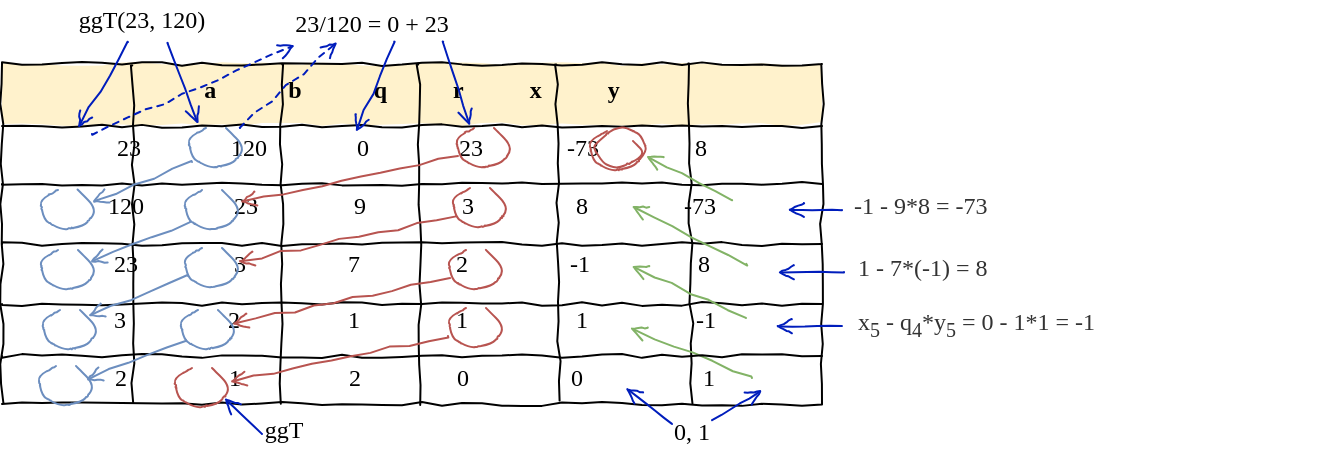 <mxfile version="11.3.0" type="device" pages="1"><diagram id="JFVXeWus5JLkwnHQF68M" name="Page-1"><mxGraphModel dx="697" dy="399" grid="1" gridSize="10" guides="1" tooltips="1" connect="1" arrows="1" fold="1" page="1" pageScale="1" pageWidth="827" pageHeight="1169" math="0" shadow="0"><root><mxCell id="0"/><mxCell id="1" parent="0"/><mxCell id="-OxE2ttaLLdTc3U0fN9q-11" value="" style="rounded=0;whiteSpace=wrap;html=1;comic=1;fillColor=#fff2cc;strokeColor=none;" parent="1" vertex="1"><mxGeometry x="90" y="410" width="410" height="30" as="geometry"/></mxCell><mxCell id="-OxE2ttaLLdTc3U0fN9q-1" value="&lt;font face=&quot;Comic Sans MS&quot;&gt;&lt;b&gt;&amp;nbsp;a&amp;nbsp; &amp;nbsp; &amp;nbsp; &amp;nbsp; &amp;nbsp; &amp;nbsp; b&amp;nbsp; &amp;nbsp; &amp;nbsp; &amp;nbsp; &amp;nbsp; &amp;nbsp; q&amp;nbsp; &amp;nbsp; &amp;nbsp; &amp;nbsp; &amp;nbsp; &amp;nbsp;r&amp;nbsp; &amp;nbsp; &amp;nbsp; &amp;nbsp; &amp;nbsp; &amp;nbsp;x&amp;nbsp; &amp;nbsp; &amp;nbsp; &amp;nbsp; &amp;nbsp; &amp;nbsp;y&amp;nbsp;&lt;/b&gt;&lt;br&gt;&lt;br&gt;23&amp;nbsp; &amp;nbsp; &amp;nbsp; &amp;nbsp; &amp;nbsp; &amp;nbsp; &amp;nbsp; &amp;nbsp;120&amp;nbsp; &amp;nbsp; &amp;nbsp; &amp;nbsp; &amp;nbsp; &amp;nbsp; &amp;nbsp; &amp;nbsp;0&amp;nbsp; &amp;nbsp; &amp;nbsp; &amp;nbsp; &amp;nbsp; &amp;nbsp; &amp;nbsp; &amp;nbsp;23&amp;nbsp; &amp;nbsp; &amp;nbsp; &amp;nbsp; &amp;nbsp; &amp;nbsp; &amp;nbsp; -73&amp;nbsp; &amp;nbsp; &amp;nbsp; &amp;nbsp; &amp;nbsp; &amp;nbsp; &amp;nbsp; &amp;nbsp; 8&lt;br&gt;&lt;br&gt;&amp;nbsp;120&amp;nbsp; &amp;nbsp; &amp;nbsp; &amp;nbsp; &amp;nbsp; &amp;nbsp; &amp;nbsp; &amp;nbsp;23&amp;nbsp; &amp;nbsp; &amp;nbsp; &amp;nbsp; &amp;nbsp; &amp;nbsp; &amp;nbsp; &amp;nbsp; 9&amp;nbsp; &amp;nbsp; &amp;nbsp; &amp;nbsp; &amp;nbsp; &amp;nbsp; &amp;nbsp; &amp;nbsp; 3&amp;nbsp; &amp;nbsp; &amp;nbsp; &amp;nbsp; &amp;nbsp; &amp;nbsp; &amp;nbsp; &amp;nbsp; &amp;nbsp;8&amp;nbsp; &amp;nbsp; &amp;nbsp; &amp;nbsp; &amp;nbsp; &amp;nbsp; &amp;nbsp; &amp;nbsp; -73&amp;nbsp;&lt;br&gt;&amp;nbsp;&lt;br&gt;&amp;nbsp; 23&amp;nbsp; &amp;nbsp; &amp;nbsp; &amp;nbsp; &amp;nbsp; &amp;nbsp; &amp;nbsp; &amp;nbsp; 3&amp;nbsp; &amp;nbsp; &amp;nbsp; &amp;nbsp; &amp;nbsp; &amp;nbsp; &amp;nbsp; &amp;nbsp; &amp;nbsp;7&amp;nbsp; &amp;nbsp; &amp;nbsp; &amp;nbsp; &amp;nbsp; &amp;nbsp; &amp;nbsp; &amp;nbsp; 2&amp;nbsp; &amp;nbsp; &amp;nbsp; &amp;nbsp; &amp;nbsp; &amp;nbsp; &amp;nbsp; &amp;nbsp; &amp;nbsp;-1&amp;nbsp; &amp;nbsp; &amp;nbsp; &amp;nbsp; &amp;nbsp; &amp;nbsp; &amp;nbsp; &amp;nbsp; &amp;nbsp; 8&amp;nbsp;&amp;nbsp;&lt;br&gt;&lt;br&gt;&amp;nbsp;3&amp;nbsp; &amp;nbsp; &amp;nbsp; &amp;nbsp; &amp;nbsp; &amp;nbsp; &amp;nbsp; &amp;nbsp; &amp;nbsp;2&amp;nbsp; &amp;nbsp; &amp;nbsp; &amp;nbsp; &amp;nbsp; &amp;nbsp; &amp;nbsp; &amp;nbsp; &amp;nbsp; 1&amp;nbsp; &amp;nbsp; &amp;nbsp; &amp;nbsp; &amp;nbsp; &amp;nbsp; &amp;nbsp; &amp;nbsp; 1&amp;nbsp; &amp;nbsp; &amp;nbsp; &amp;nbsp; &amp;nbsp; &amp;nbsp; &amp;nbsp; &amp;nbsp; &amp;nbsp; 1&amp;nbsp; &amp;nbsp; &amp;nbsp; &amp;nbsp; &amp;nbsp; &amp;nbsp; &amp;nbsp; &amp;nbsp; &amp;nbsp;&amp;nbsp;-1&lt;br&gt;&lt;br&gt;&amp;nbsp;2&lt;/font&gt;&lt;span style=&quot;font-family: &amp;#34;comic sans ms&amp;#34;&quot;&gt;&amp;nbsp; &amp;nbsp; &amp;nbsp; &amp;nbsp; &amp;nbsp; &amp;nbsp; &amp;nbsp; &amp;nbsp; &amp;nbsp;1&amp;nbsp; &amp;nbsp; &amp;nbsp; &amp;nbsp; &amp;nbsp; &amp;nbsp; &amp;nbsp; &amp;nbsp; &amp;nbsp; 2&lt;/span&gt;&lt;span style=&quot;font-family: &amp;#34;comic sans ms&amp;#34;&quot;&gt;&amp;nbsp; &amp;nbsp; &amp;nbsp; &amp;nbsp; &amp;nbsp; &amp;nbsp; &amp;nbsp; &amp;nbsp; 0&amp;nbsp; &amp;nbsp; &amp;nbsp; &amp;nbsp; &amp;nbsp; &amp;nbsp; &amp;nbsp;&amp;nbsp;&amp;nbsp; &amp;nbsp;0&amp;nbsp; &amp;nbsp; &amp;nbsp; &amp;nbsp; &amp;nbsp; &amp;nbsp; &amp;nbsp; &amp;nbsp; &amp;nbsp; &amp;nbsp; 1&lt;/span&gt;&lt;font face=&quot;Comic Sans MS&quot;&gt;&lt;br&gt;&lt;/font&gt;" style="rounded=0;whiteSpace=wrap;html=1;comic=1;fillColor=none;" parent="1" vertex="1"><mxGeometry x="90" y="410" width="410" height="170" as="geometry"/></mxCell><mxCell id="-OxE2ttaLLdTc3U0fN9q-2" value="" style="endArrow=none;html=1;entryX=1;entryY=0.25;entryDx=0;entryDy=0;exitX=0;exitY=0.25;exitDx=0;exitDy=0;comic=1;" parent="1" edge="1"><mxGeometry width="50" height="50" relative="1" as="geometry"><mxPoint x="90" y="441" as="sourcePoint"/><mxPoint x="500" y="441" as="targetPoint"/></mxGeometry></mxCell><mxCell id="-OxE2ttaLLdTc3U0fN9q-3" value="" style="endArrow=none;html=1;entryX=1;entryY=0.25;entryDx=0;entryDy=0;exitX=0;exitY=0.25;exitDx=0;exitDy=0;comic=1;" parent="1" edge="1"><mxGeometry width="50" height="50" relative="1" as="geometry"><mxPoint x="90" y="470" as="sourcePoint"/><mxPoint x="500" y="470" as="targetPoint"/></mxGeometry></mxCell><mxCell id="-OxE2ttaLLdTc3U0fN9q-4" value="" style="endArrow=none;html=1;entryX=1;entryY=0.25;entryDx=0;entryDy=0;exitX=0;exitY=0.25;exitDx=0;exitDy=0;comic=1;" parent="1" edge="1"><mxGeometry width="50" height="50" relative="1" as="geometry"><mxPoint x="90" y="500" as="sourcePoint"/><mxPoint x="500" y="500" as="targetPoint"/></mxGeometry></mxCell><mxCell id="-OxE2ttaLLdTc3U0fN9q-5" value="" style="endArrow=none;html=1;entryX=1;entryY=0.25;entryDx=0;entryDy=0;exitX=0;exitY=0.25;exitDx=0;exitDy=0;comic=1;" parent="1" edge="1"><mxGeometry width="50" height="50" relative="1" as="geometry"><mxPoint x="90" y="530" as="sourcePoint"/><mxPoint x="500" y="530" as="targetPoint"/></mxGeometry></mxCell><mxCell id="-OxE2ttaLLdTc3U0fN9q-6" value="" style="endArrow=none;html=1;entryX=0.16;entryY=0.997;entryDx=0;entryDy=0;exitX=0.154;exitY=0.005;exitDx=0;exitDy=0;comic=1;exitPerimeter=0;entryPerimeter=0;" parent="1" target="-OxE2ttaLLdTc3U0fN9q-1" edge="1"><mxGeometry width="50" height="50" relative="1" as="geometry"><mxPoint x="155.14" y="410.75" as="sourcePoint"/><mxPoint x="155.14" y="560.75" as="targetPoint"/></mxGeometry></mxCell><mxCell id="-OxE2ttaLLdTc3U0fN9q-7" value="" style="endArrow=none;html=1;entryX=0.34;entryY=0.999;entryDx=0;entryDy=0;exitX=0.154;exitY=0.005;exitDx=0;exitDy=0;comic=1;exitPerimeter=0;entryPerimeter=0;" parent="1" target="-OxE2ttaLLdTc3U0fN9q-1" edge="1"><mxGeometry width="50" height="50" relative="1" as="geometry"><mxPoint x="230.14" y="410.25" as="sourcePoint"/><mxPoint x="230.14" y="560.25" as="targetPoint"/></mxGeometry></mxCell><mxCell id="-OxE2ttaLLdTc3U0fN9q-8" value="" style="endArrow=none;html=1;entryX=0.51;entryY=1.003;entryDx=0;entryDy=0;exitX=0.154;exitY=0.005;exitDx=0;exitDy=0;comic=1;exitPerimeter=0;entryPerimeter=0;" parent="1" target="-OxE2ttaLLdTc3U0fN9q-1" edge="1"><mxGeometry width="50" height="50" relative="1" as="geometry"><mxPoint x="298.14" y="410.25" as="sourcePoint"/><mxPoint x="298.14" y="560.25" as="targetPoint"/></mxGeometry></mxCell><mxCell id="-OxE2ttaLLdTc3U0fN9q-9" value="" style="endArrow=none;html=1;entryX=0.68;entryY=0.99;entryDx=0;entryDy=0;exitX=0.154;exitY=0.005;exitDx=0;exitDy=0;comic=1;exitPerimeter=0;entryPerimeter=0;" parent="1" target="-OxE2ttaLLdTc3U0fN9q-1" edge="1"><mxGeometry width="50" height="50" relative="1" as="geometry"><mxPoint x="367.14" y="410.25" as="sourcePoint"/><mxPoint x="367.14" y="560.25" as="targetPoint"/></mxGeometry></mxCell><mxCell id="-OxE2ttaLLdTc3U0fN9q-10" value="" style="endArrow=none;html=1;exitX=0.154;exitY=0.005;exitDx=0;exitDy=0;comic=1;exitPerimeter=0;entryX=0.842;entryY=0.998;entryDx=0;entryDy=0;entryPerimeter=0;" parent="1" target="-OxE2ttaLLdTc3U0fN9q-1" edge="1"><mxGeometry width="50" height="50" relative="1" as="geometry"><mxPoint x="433.14" y="409.75" as="sourcePoint"/><mxPoint x="435" y="574" as="targetPoint"/></mxGeometry></mxCell><mxCell id="-OxE2ttaLLdTc3U0fN9q-13" value="" style="endArrow=none;html=1;comic=1;fillColor=#dae8fc;strokeColor=#6c8ebf;" parent="1" edge="1"><mxGeometry width="50" height="50" relative="1" as="geometry"><mxPoint x="202" y="442" as="sourcePoint"/><mxPoint x="192" y="442" as="targetPoint"/><Array as="points"><mxPoint x="212" y="452"/><mxPoint x="205" y="460"/><mxPoint x="194" y="462"/><mxPoint x="185" y="457"/><mxPoint x="183" y="447"/></Array></mxGeometry></mxCell><mxCell id="-OxE2ttaLLdTc3U0fN9q-14" value="" style="endArrow=none;html=1;comic=1;fillColor=#dae8fc;strokeColor=#6c8ebf;" parent="1" edge="1"><mxGeometry width="50" height="50" relative="1" as="geometry"><mxPoint x="128" y="473" as="sourcePoint"/><mxPoint x="118" y="473" as="targetPoint"/><Array as="points"><mxPoint x="138" y="483"/><mxPoint x="131" y="491"/><mxPoint x="120" y="493"/><mxPoint x="111" y="488"/><mxPoint x="109" y="478"/></Array></mxGeometry></mxCell><mxCell id="-OxE2ttaLLdTc3U0fN9q-15" value="" style="endArrow=open;html=1;comic=1;endFill=0;fillColor=#dae8fc;strokeColor=#6c8ebf;" parent="1" edge="1"><mxGeometry width="50" height="50" relative="1" as="geometry"><mxPoint x="185" y="459" as="sourcePoint"/><mxPoint x="135" y="479" as="targetPoint"/></mxGeometry></mxCell><mxCell id="-OxE2ttaLLdTc3U0fN9q-16" value="" style="endArrow=none;html=1;comic=1;fillColor=#dae8fc;strokeColor=#6c8ebf;" parent="1" edge="1"><mxGeometry width="50" height="50" relative="1" as="geometry"><mxPoint x="200" y="473" as="sourcePoint"/><mxPoint x="190" y="473" as="targetPoint"/><Array as="points"><mxPoint x="210" y="483"/><mxPoint x="203" y="491"/><mxPoint x="192" y="493"/><mxPoint x="183" y="488"/><mxPoint x="181" y="478"/></Array></mxGeometry></mxCell><mxCell id="-OxE2ttaLLdTc3U0fN9q-17" value="" style="endArrow=none;html=1;comic=1;fillColor=#dae8fc;strokeColor=#6c8ebf;" parent="1" edge="1"><mxGeometry width="50" height="50" relative="1" as="geometry"><mxPoint x="128" y="503" as="sourcePoint"/><mxPoint x="118" y="503" as="targetPoint"/><Array as="points"><mxPoint x="138" y="513"/><mxPoint x="131" y="521"/><mxPoint x="120" y="523"/><mxPoint x="111" y="518"/><mxPoint x="109" y="508"/></Array></mxGeometry></mxCell><mxCell id="-OxE2ttaLLdTc3U0fN9q-18" value="" style="endArrow=open;html=1;comic=1;endFill=0;fillColor=#dae8fc;strokeColor=#6c8ebf;" parent="1" edge="1"><mxGeometry width="50" height="50" relative="1" as="geometry"><mxPoint x="184" y="489" as="sourcePoint"/><mxPoint x="134" y="509" as="targetPoint"/></mxGeometry></mxCell><mxCell id="-OxE2ttaLLdTc3U0fN9q-19" value="" style="endArrow=none;html=1;comic=1;fillColor=#dae8fc;strokeColor=#6c8ebf;" parent="1" edge="1"><mxGeometry width="50" height="50" relative="1" as="geometry"><mxPoint x="200" y="502" as="sourcePoint"/><mxPoint x="190" y="502" as="targetPoint"/><Array as="points"><mxPoint x="210" y="512"/><mxPoint x="203" y="520"/><mxPoint x="192" y="522"/><mxPoint x="183" y="517"/><mxPoint x="181" y="507"/></Array></mxGeometry></mxCell><mxCell id="-OxE2ttaLLdTc3U0fN9q-20" value="" style="endArrow=none;html=1;comic=1;fillColor=#dae8fc;strokeColor=#6c8ebf;" parent="1" edge="1"><mxGeometry width="50" height="50" relative="1" as="geometry"><mxPoint x="129" y="533" as="sourcePoint"/><mxPoint x="119" y="533" as="targetPoint"/><Array as="points"><mxPoint x="139" y="543"/><mxPoint x="132" y="551"/><mxPoint x="121" y="553"/><mxPoint x="112" y="548"/><mxPoint x="110" y="538"/></Array></mxGeometry></mxCell><mxCell id="-OxE2ttaLLdTc3U0fN9q-21" value="" style="endArrow=open;html=1;comic=1;endFill=0;fillColor=#dae8fc;strokeColor=#6c8ebf;" parent="1" edge="1"><mxGeometry width="50" height="50" relative="1" as="geometry"><mxPoint x="183" y="516" as="sourcePoint"/><mxPoint x="133" y="536" as="targetPoint"/></mxGeometry></mxCell><mxCell id="-OxE2ttaLLdTc3U0fN9q-22" value="" style="endArrow=none;html=1;comic=1;fillColor=#f8cecc;strokeColor=#b85450;" parent="1" edge="1"><mxGeometry width="50" height="50" relative="1" as="geometry"><mxPoint x="336" y="442" as="sourcePoint"/><mxPoint x="326" y="442" as="targetPoint"/><Array as="points"><mxPoint x="346" y="452"/><mxPoint x="339" y="460"/><mxPoint x="328" y="462"/><mxPoint x="319" y="457"/><mxPoint x="317" y="447"/></Array></mxGeometry></mxCell><mxCell id="-OxE2ttaLLdTc3U0fN9q-24" value="" style="endArrow=open;html=1;comic=1;endFill=0;fillColor=#f8cecc;strokeColor=#b85450;" parent="1" edge="1"><mxGeometry width="50" height="50" relative="1" as="geometry"><mxPoint x="318" y="456" as="sourcePoint"/><mxPoint x="209" y="479" as="targetPoint"/></mxGeometry></mxCell><mxCell id="-OxE2ttaLLdTc3U0fN9q-25" value="" style="endArrow=none;html=1;comic=1;fillColor=#f8cecc;strokeColor=#b85450;" parent="1" edge="1"><mxGeometry width="50" height="50" relative="1" as="geometry"><mxPoint x="334" y="472" as="sourcePoint"/><mxPoint x="324" y="472" as="targetPoint"/><Array as="points"><mxPoint x="344" y="482"/><mxPoint x="337" y="490"/><mxPoint x="326" y="492"/><mxPoint x="317" y="487"/><mxPoint x="315" y="477"/></Array></mxGeometry></mxCell><mxCell id="-OxE2ttaLLdTc3U0fN9q-26" value="" style="endArrow=open;html=1;comic=1;endFill=0;fillColor=#f8cecc;strokeColor=#b85450;" parent="1" edge="1"><mxGeometry width="50" height="50" relative="1" as="geometry"><mxPoint x="317" y="486" as="sourcePoint"/><mxPoint x="208" y="509" as="targetPoint"/></mxGeometry></mxCell><mxCell id="-OxE2ttaLLdTc3U0fN9q-27" value="" style="endArrow=none;html=1;comic=1;fillColor=#f8cecc;strokeColor=#b85450;" parent="1" edge="1"><mxGeometry width="50" height="50" relative="1" as="geometry"><mxPoint x="332" y="503" as="sourcePoint"/><mxPoint x="322" y="503" as="targetPoint"/><Array as="points"><mxPoint x="342" y="513"/><mxPoint x="335" y="521"/><mxPoint x="324" y="523"/><mxPoint x="315" y="518"/><mxPoint x="313" y="508"/></Array></mxGeometry></mxCell><mxCell id="-OxE2ttaLLdTc3U0fN9q-28" value="" style="endArrow=open;html=1;comic=1;endFill=0;fillColor=#f8cecc;strokeColor=#b85450;" parent="1" edge="1"><mxGeometry width="50" height="50" relative="1" as="geometry"><mxPoint x="314" y="517" as="sourcePoint"/><mxPoint x="205" y="540" as="targetPoint"/></mxGeometry></mxCell><mxCell id="-OxE2ttaLLdTc3U0fN9q-29" value="" style="endArrow=none;html=1;comic=1;fillColor=#f8cecc;strokeColor=#b85450;" parent="1" edge="1"><mxGeometry width="50" height="50" relative="1" as="geometry"><mxPoint x="195" y="562" as="sourcePoint"/><mxPoint x="185" y="562" as="targetPoint"/><Array as="points"><mxPoint x="205" y="572"/><mxPoint x="198" y="580"/><mxPoint x="187" y="582"/><mxPoint x="178" y="577"/><mxPoint x="176" y="567"/></Array></mxGeometry></mxCell><mxCell id="-OxE2ttaLLdTc3U0fN9q-30" value="" style="endArrow=open;html=1;comic=1;endFill=0;fillColor=#d5e8d4;strokeColor=#82b366;entryX=0.766;entryY=0.776;entryDx=0;entryDy=0;entryPerimeter=0;" parent="1" target="-OxE2ttaLLdTc3U0fN9q-1" edge="1"><mxGeometry width="50" height="50" relative="1" as="geometry"><mxPoint x="465" y="567" as="sourcePoint"/><mxPoint x="360" y="603" as="targetPoint"/></mxGeometry></mxCell><mxCell id="-OxE2ttaLLdTc3U0fN9q-31" value="" style="endArrow=open;html=1;comic=1;endFill=0;fillColor=#d5e8d4;strokeColor=#82b366;exitX=0.92;exitY=0.913;exitDx=0;exitDy=0;exitPerimeter=0;entryX=0.78;entryY=0.72;entryDx=0;entryDy=0;entryPerimeter=0;" parent="1" edge="1"><mxGeometry width="50" height="50" relative="1" as="geometry"><mxPoint x="462.2" y="509.95" as="sourcePoint"/><mxPoint x="404.8" y="481" as="targetPoint"/></mxGeometry></mxCell><mxCell id="-OxE2ttaLLdTc3U0fN9q-32" value="" style="endArrow=open;html=1;comic=1;endFill=0;fillColor=#d5e8d4;strokeColor=#82b366;" parent="1" edge="1"><mxGeometry width="50" height="50" relative="1" as="geometry"><mxPoint x="455" y="478" as="sourcePoint"/><mxPoint x="412" y="456" as="targetPoint"/></mxGeometry></mxCell><mxCell id="-OxE2ttaLLdTc3U0fN9q-33" value="ggT(23, 120)" style="text;html=1;strokeColor=none;fillColor=none;align=center;verticalAlign=middle;whiteSpace=wrap;rounded=0;comic=1;fontFamily=Comic Sans MS;" parent="1" vertex="1"><mxGeometry x="120" y="378" width="80" height="20" as="geometry"/></mxCell><mxCell id="-OxE2ttaLLdTc3U0fN9q-35" value="" style="endArrow=open;html=1;comic=1;endFill=0;fillColor=#0050ef;strokeColor=#001DBC;" parent="1" edge="1"><mxGeometry width="50" height="50" relative="1" as="geometry"><mxPoint x="153" y="399" as="sourcePoint"/><mxPoint x="128" y="442" as="targetPoint"/></mxGeometry></mxCell><mxCell id="-OxE2ttaLLdTc3U0fN9q-36" value="" style="endArrow=open;html=1;comic=1;endFill=0;fillColor=#0050ef;strokeColor=#001DBC;exitX=0.662;exitY=1.077;exitDx=0;exitDy=0;exitPerimeter=0;" parent="1" source="-OxE2ttaLLdTc3U0fN9q-33" edge="1"><mxGeometry width="50" height="50" relative="1" as="geometry"><mxPoint x="163" y="409" as="sourcePoint"/><mxPoint x="188" y="440" as="targetPoint"/></mxGeometry></mxCell><mxCell id="-OxE2ttaLLdTc3U0fN9q-37" value="23/120 = 0 + 23" style="text;html=1;strokeColor=none;fillColor=none;align=center;verticalAlign=middle;whiteSpace=wrap;rounded=0;comic=1;fontFamily=Comic Sans MS;" parent="1" vertex="1"><mxGeometry x="225" y="380" width="100" height="20" as="geometry"/></mxCell><mxCell id="-OxE2ttaLLdTc3U0fN9q-38" value="" style="endArrow=open;html=1;comic=1;endFill=0;fillColor=#0050ef;strokeColor=#001DBC;exitX=0.621;exitY=0.89;exitDx=0;exitDy=0;exitPerimeter=0;" parent="1" edge="1"><mxGeometry width="50" height="50" relative="1" as="geometry"><mxPoint x="286.1" y="398.8" as="sourcePoint"/><mxPoint x="267" y="444" as="targetPoint"/></mxGeometry></mxCell><mxCell id="-OxE2ttaLLdTc3U0fN9q-39" value="" style="endArrow=open;html=1;comic=1;endFill=0;fillColor=#0050ef;strokeColor=#001DBC;exitX=0.856;exitY=0.892;exitDx=0;exitDy=0;exitPerimeter=0;" parent="1" edge="1"><mxGeometry width="50" height="50" relative="1" as="geometry"><mxPoint x="310.6" y="398.84" as="sourcePoint"/><mxPoint x="324" y="441" as="targetPoint"/></mxGeometry></mxCell><mxCell id="-OxE2ttaLLdTc3U0fN9q-40" value="" style="endArrow=open;html=1;comic=1;endFill=0;fillColor=#0050ef;strokeColor=#001DBC;entryX=0.114;entryY=1.029;entryDx=0;entryDy=0;entryPerimeter=0;dashed=1;" parent="1" target="-OxE2ttaLLdTc3U0fN9q-37" edge="1"><mxGeometry width="50" height="50" relative="1" as="geometry"><mxPoint x="135" y="445" as="sourcePoint"/><mxPoint x="205.12" y="464.95" as="targetPoint"/></mxGeometry></mxCell><mxCell id="-OxE2ttaLLdTc3U0fN9q-41" value="" style="endArrow=open;html=1;comic=1;endFill=0;fillColor=#0050ef;strokeColor=#001DBC;entryX=0.327;entryY=0.952;entryDx=0;entryDy=0;entryPerimeter=0;dashed=1;" parent="1" target="-OxE2ttaLLdTc3U0fN9q-37" edge="1"><mxGeometry width="50" height="50" relative="1" as="geometry"><mxPoint x="209" y="442" as="sourcePoint"/><mxPoint x="215.12" y="474.95" as="targetPoint"/></mxGeometry></mxCell><mxCell id="-OxE2ttaLLdTc3U0fN9q-42" value="0, 1" style="text;html=1;strokeColor=none;fillColor=none;align=center;verticalAlign=middle;whiteSpace=wrap;rounded=0;comic=1;fontFamily=Comic Sans MS;fontSize=12;" parent="1" vertex="1"><mxGeometry x="420" y="584" width="30" height="20" as="geometry"/></mxCell><mxCell id="-OxE2ttaLLdTc3U0fN9q-43" value="" style="endArrow=open;html=1;comic=1;endFill=0;fillColor=#0050ef;strokeColor=#001DBC;exitX=0.167;exitY=0.3;exitDx=0;exitDy=0;exitPerimeter=0;entryX=0.761;entryY=0.953;entryDx=0;entryDy=0;entryPerimeter=0;" parent="1" source="-OxE2ttaLLdTc3U0fN9q-42" target="-OxE2ttaLLdTc3U0fN9q-1" edge="1"><mxGeometry width="50" height="50" relative="1" as="geometry"><mxPoint x="390.1" y="579.84" as="sourcePoint"/><mxPoint x="401.62" y="626.95" as="targetPoint"/></mxGeometry></mxCell><mxCell id="-OxE2ttaLLdTc3U0fN9q-44" value="" style="endArrow=open;html=1;comic=1;endFill=0;fillColor=#0050ef;strokeColor=#001DBC;entryX=0.927;entryY=0.96;entryDx=0;entryDy=0;entryPerimeter=0;exitX=0.833;exitY=0.2;exitDx=0;exitDy=0;exitPerimeter=0;" parent="1" source="-OxE2ttaLLdTc3U0fN9q-42" target="-OxE2ttaLLdTc3U0fN9q-1" edge="1"><mxGeometry width="50" height="50" relative="1" as="geometry"><mxPoint x="444" y="577" as="sourcePoint"/><mxPoint x="412.01" y="562.95" as="targetPoint"/></mxGeometry></mxCell><mxCell id="-OxE2ttaLLdTc3U0fN9q-45" value="&lt;font color=&quot;#333333&quot;&gt;&lt;span style=&quot;white-space: pre-wrap&quot;&gt;1 - 7*(-1) = 8&lt;/span&gt;&lt;/font&gt;" style="text;html=1;strokeColor=none;fillColor=none;align=left;verticalAlign=middle;whiteSpace=wrap;rounded=0;comic=1;fontFamily=Comic Sans MS;fontSize=12;labelBackgroundColor=none;" parent="1" vertex="1"><mxGeometry x="516" y="502" width="234" height="20" as="geometry"/></mxCell><mxCell id="-OxE2ttaLLdTc3U0fN9q-47" value="&lt;span style=&quot;color: rgb(51 , 51 , 51) ; font-size: 12px ; white-space: pre-wrap&quot;&gt;-1 - 9*8 = -73&lt;/span&gt;" style="text;html=1;strokeColor=none;fillColor=none;align=left;verticalAlign=middle;whiteSpace=wrap;rounded=0;comic=1;fontFamily=Comic Sans MS;fontSize=12;fontColor=#ffffff;labelBackgroundColor=none;" parent="1" vertex="1"><mxGeometry x="514" y="471" width="180" height="20" as="geometry"/></mxCell><mxCell id="-OxE2ttaLLdTc3U0fN9q-48" value="" style="endArrow=open;html=1;comic=1;endFill=0;fillColor=#0050ef;strokeColor=#001DBC;entryX=0.963;entryY=0.713;entryDx=0;entryDy=0;entryPerimeter=0;" parent="1" edge="1"><mxGeometry width="50" height="50" relative="1" as="geometry"><mxPoint x="510" y="483" as="sourcePoint"/><mxPoint x="482.83" y="482.95" as="targetPoint"/></mxGeometry></mxCell><mxCell id="-OxE2ttaLLdTc3U0fN9q-51" value="" style="endArrow=none;html=1;comic=1;fillColor=#f8cecc;strokeColor=#b85450;" parent="1" edge="1"><mxGeometry width="50" height="50" relative="1" as="geometry"><mxPoint x="405.5" y="448.5" as="sourcePoint"/><mxPoint x="392.5" y="443.5" as="targetPoint"/><Array as="points"><mxPoint x="412.5" y="455.5"/><mxPoint x="397.5" y="462.5"/><mxPoint x="390.5" y="459.5"/><mxPoint x="385.5" y="451.5"/><mxPoint x="388.5" y="448.5"/><mxPoint x="395.5" y="442.5"/><mxPoint x="401.5" y="441.5"/><mxPoint x="409.5" y="445.5"/><mxPoint x="412.5" y="453.5"/><mxPoint x="405.5" y="461.5"/><mxPoint x="394.5" y="463.5"/><mxPoint x="385.5" y="458.5"/><mxPoint x="383.5" y="448.5"/></Array></mxGeometry></mxCell><mxCell id="ybBZwHjP-tPT5jldirs3-1" value="" style="endArrow=none;html=1;entryX=1;entryY=0.25;entryDx=0;entryDy=0;exitX=0;exitY=0.25;exitDx=0;exitDy=0;comic=1;" parent="1" edge="1"><mxGeometry width="50" height="50" relative="1" as="geometry"><mxPoint x="90" y="556" as="sourcePoint"/><mxPoint x="500" y="556" as="targetPoint"/></mxGeometry></mxCell><mxCell id="ybBZwHjP-tPT5jldirs3-2" value="" style="endArrow=none;html=1;comic=1;fillColor=#dae8fc;strokeColor=#6c8ebf;" parent="1" edge="1"><mxGeometry width="50" height="50" relative="1" as="geometry"><mxPoint x="127" y="561" as="sourcePoint"/><mxPoint x="117" y="561" as="targetPoint"/><Array as="points"><mxPoint x="137" y="571"/><mxPoint x="130" y="579"/><mxPoint x="119" y="581"/><mxPoint x="110" y="576"/><mxPoint x="108" y="566"/></Array></mxGeometry></mxCell><mxCell id="ybBZwHjP-tPT5jldirs3-3" value="" style="endArrow=none;html=1;comic=1;fillColor=#dae8fc;strokeColor=#6c8ebf;" parent="1" edge="1"><mxGeometry width="50" height="50" relative="1" as="geometry"><mxPoint x="198" y="533.0" as="sourcePoint"/><mxPoint x="188" y="533.0" as="targetPoint"/><Array as="points"><mxPoint x="208" y="543"/><mxPoint x="201" y="551"/><mxPoint x="190" y="553"/><mxPoint x="181" y="548"/><mxPoint x="179" y="538"/></Array></mxGeometry></mxCell><mxCell id="ybBZwHjP-tPT5jldirs3-4" value="" style="endArrow=open;html=1;comic=1;endFill=0;fillColor=#dae8fc;strokeColor=#6c8ebf;" parent="1" edge="1"><mxGeometry width="50" height="50" relative="1" as="geometry"><mxPoint x="182" y="548" as="sourcePoint"/><mxPoint x="132" y="568" as="targetPoint"/></mxGeometry></mxCell><mxCell id="ybBZwHjP-tPT5jldirs3-5" value="" style="endArrow=none;html=1;comic=1;fillColor=#f8cecc;strokeColor=#b85450;" parent="1" edge="1"><mxGeometry width="50" height="50" relative="1" as="geometry"><mxPoint x="332" y="532" as="sourcePoint"/><mxPoint x="322" y="532" as="targetPoint"/><Array as="points"><mxPoint x="342" y="542"/><mxPoint x="335" y="550"/><mxPoint x="324" y="552"/><mxPoint x="315" y="547"/><mxPoint x="313" y="537"/></Array></mxGeometry></mxCell><mxCell id="ybBZwHjP-tPT5jldirs3-6" value="" style="endArrow=open;html=1;comic=1;endFill=0;fillColor=#f8cecc;strokeColor=#b85450;" parent="1" edge="1"><mxGeometry width="50" height="50" relative="1" as="geometry"><mxPoint x="313" y="546.0" as="sourcePoint"/><mxPoint x="204" y="569" as="targetPoint"/></mxGeometry></mxCell><mxCell id="ybBZwHjP-tPT5jldirs3-7" value="" style="endArrow=open;html=1;comic=1;endFill=0;fillColor=#d5e8d4;strokeColor=#82b366;entryX=0.78;entryY=0.72;entryDx=0;entryDy=0;entryPerimeter=0;" parent="1" edge="1"><mxGeometry width="50" height="50" relative="1" as="geometry"><mxPoint x="462" y="537" as="sourcePoint"/><mxPoint x="404.8" y="511" as="targetPoint"/></mxGeometry></mxCell><mxCell id="ybBZwHjP-tPT5jldirs3-8" value="&lt;span style=&quot;color: rgb(51 , 51 , 51) ; white-space: pre-wrap ; font-size: 12px&quot;&gt;x&lt;sub&gt;5&lt;/sub&gt; - q&lt;sub&gt;4&lt;/sub&gt;*y&lt;sub&gt;5&lt;/sub&gt; = 0 - 1*1 = -1&lt;/span&gt;" style="text;html=1;strokeColor=none;fillColor=none;align=left;verticalAlign=middle;whiteSpace=wrap;rounded=0;comic=1;fontFamily=Comic Sans MS;fontSize=12;labelBackgroundColor=none;" parent="1" vertex="1"><mxGeometry x="516" y="530" width="234" height="20" as="geometry"/></mxCell><mxCell id="ybBZwHjP-tPT5jldirs3-9" value="" style="endArrow=open;html=1;comic=1;endFill=0;fillColor=#0050ef;strokeColor=#001DBC;entryX=0.963;entryY=0.713;entryDx=0;entryDy=0;entryPerimeter=0;" parent="1" edge="1"><mxGeometry width="50" height="50" relative="1" as="geometry"><mxPoint x="510" y="541" as="sourcePoint"/><mxPoint x="476.83" y="541.21" as="targetPoint"/></mxGeometry></mxCell><mxCell id="ybBZwHjP-tPT5jldirs3-10" value="" style="endArrow=open;html=1;comic=1;endFill=0;fillColor=#0050ef;strokeColor=#001DBC;entryX=0.963;entryY=0.713;entryDx=0;entryDy=0;entryPerimeter=0;" parent="1" edge="1"><mxGeometry width="50" height="50" relative="1" as="geometry"><mxPoint x="511" y="514" as="sourcePoint"/><mxPoint x="477.83" y="514.21" as="targetPoint"/></mxGeometry></mxCell><mxCell id="VV7ii1VO5j6kr7TfbhnY-1" value="ggT" style="text;html=1;strokeColor=none;fillColor=none;align=center;verticalAlign=middle;whiteSpace=wrap;rounded=0;comic=1;fontFamily=Comic Sans MS;fontSize=12;" vertex="1" parent="1"><mxGeometry x="216" y="583" width="30" height="20" as="geometry"/></mxCell><mxCell id="VV7ii1VO5j6kr7TfbhnY-2" value="" style="endArrow=open;html=1;comic=1;endFill=0;fillColor=#0050ef;strokeColor=#001DBC;exitX=0.133;exitY=0.6;exitDx=0;exitDy=0;exitPerimeter=0;entryX=0.293;entryY=0.942;entryDx=0;entryDy=0;entryPerimeter=0;" edge="1" parent="1" source="VV7ii1VO5j6kr7TfbhnY-1"><mxGeometry width="50" height="50" relative="1" as="geometry"><mxPoint x="388.0" y="603" as="sourcePoint"/><mxPoint x="201.13" y="577.04" as="targetPoint"/></mxGeometry></mxCell></root></mxGraphModel></diagram></mxfile>